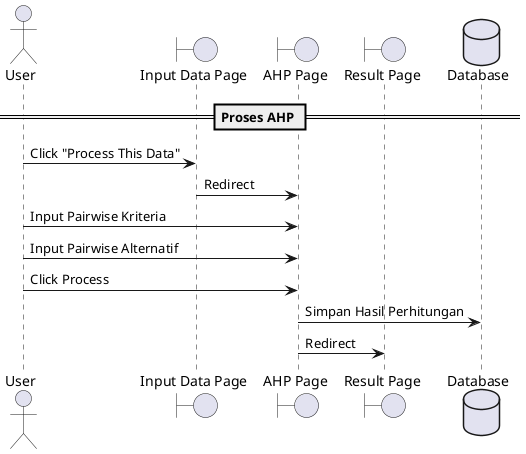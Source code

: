 @startuml
actor User


boundary "Input Data Page" as InputPage
boundary "AHP Page" as AHPPage
boundary "Result Page" as ResultPage
database Database as Database

== Proses AHP ==
User -> InputPage : Click "Process This Data"
InputPage -> AHPPage : Redirect
User -> AHPPage : Input Pairwise Kriteria
User -> AHPPage : Input Pairwise Alternatif
User -> AHPPage : Click Process
AHPPage -> Database : Simpan Hasil Perhitungan
AHPPage -> ResultPage : Redirect
@enduml